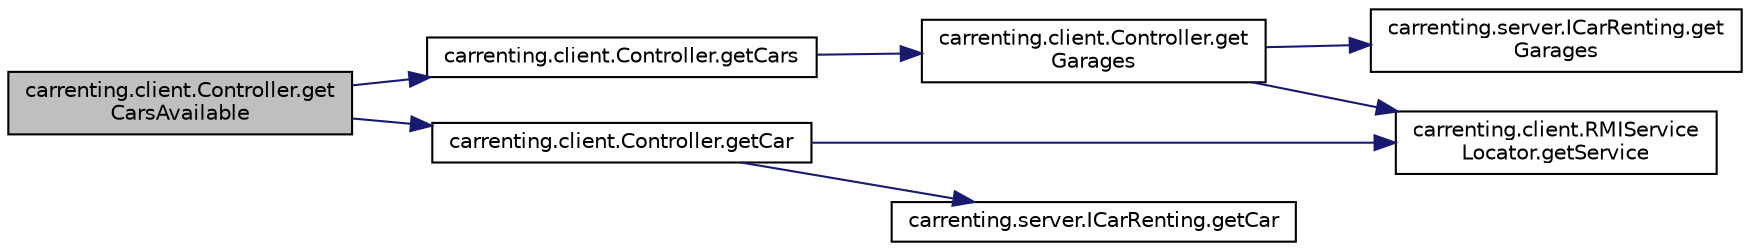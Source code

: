 digraph "carrenting.client.Controller.getCarsAvailable"
{
 // LATEX_PDF_SIZE
  edge [fontname="Helvetica",fontsize="10",labelfontname="Helvetica",labelfontsize="10"];
  node [fontname="Helvetica",fontsize="10",shape=record];
  rankdir="LR";
  Node132 [label="carrenting.client.Controller.get\lCarsAvailable",height=0.2,width=0.4,color="black", fillcolor="grey75", style="filled", fontcolor="black",tooltip=" "];
  Node132 -> Node133 [color="midnightblue",fontsize="10",style="solid",fontname="Helvetica"];
  Node133 [label="carrenting.client.Controller.getCars",height=0.2,width=0.4,color="black", fillcolor="white", style="filled",URL="$classcarrenting_1_1client_1_1_controller.html#aa23affda674a59f25639c522800b35d1",tooltip=" "];
  Node133 -> Node134 [color="midnightblue",fontsize="10",style="solid",fontname="Helvetica"];
  Node134 [label="carrenting.client.Controller.get\lGarages",height=0.2,width=0.4,color="black", fillcolor="white", style="filled",URL="$classcarrenting_1_1client_1_1_controller.html#a38355c55fd14b445cbc7e420a5c36fa7",tooltip=" "];
  Node134 -> Node135 [color="midnightblue",fontsize="10",style="solid",fontname="Helvetica"];
  Node135 [label="carrenting.client.RMIService\lLocator.getService",height=0.2,width=0.4,color="black", fillcolor="white", style="filled",URL="$classcarrenting_1_1client_1_1_r_m_i_service_locator.html#a0ac0c6fa2786c97632c927749a53237c",tooltip=" "];
  Node134 -> Node136 [color="midnightblue",fontsize="10",style="solid",fontname="Helvetica"];
  Node136 [label="carrenting.server.ICarRenting.get\lGarages",height=0.2,width=0.4,color="black", fillcolor="white", style="filled",URL="$interfacecarrenting_1_1server_1_1_i_car_renting.html#a3192598ccc120a739ca168df03c23681",tooltip=" "];
  Node132 -> Node137 [color="midnightblue",fontsize="10",style="solid",fontname="Helvetica"];
  Node137 [label="carrenting.client.Controller.getCar",height=0.2,width=0.4,color="black", fillcolor="white", style="filled",URL="$classcarrenting_1_1client_1_1_controller.html#ae306f94b15ad4b3869d13ce8f6c46d45",tooltip=" "];
  Node137 -> Node135 [color="midnightblue",fontsize="10",style="solid",fontname="Helvetica"];
  Node137 -> Node138 [color="midnightblue",fontsize="10",style="solid",fontname="Helvetica"];
  Node138 [label="carrenting.server.ICarRenting.getCar",height=0.2,width=0.4,color="black", fillcolor="white", style="filled",URL="$interfacecarrenting_1_1server_1_1_i_car_renting.html#aa4d89c769e75b73df2a85805ea90bb49",tooltip=" "];
}
